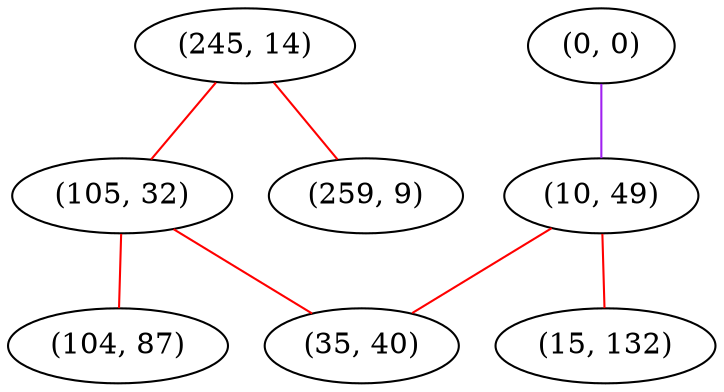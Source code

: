 graph "" {
"(245, 14)";
"(105, 32)";
"(0, 0)";
"(10, 49)";
"(104, 87)";
"(35, 40)";
"(259, 9)";
"(15, 132)";
"(245, 14)" -- "(105, 32)"  [color=red, key=0, weight=1];
"(245, 14)" -- "(259, 9)"  [color=red, key=0, weight=1];
"(105, 32)" -- "(35, 40)"  [color=red, key=0, weight=1];
"(105, 32)" -- "(104, 87)"  [color=red, key=0, weight=1];
"(0, 0)" -- "(10, 49)"  [color=purple, key=0, weight=4];
"(10, 49)" -- "(15, 132)"  [color=red, key=0, weight=1];
"(10, 49)" -- "(35, 40)"  [color=red, key=0, weight=1];
}

